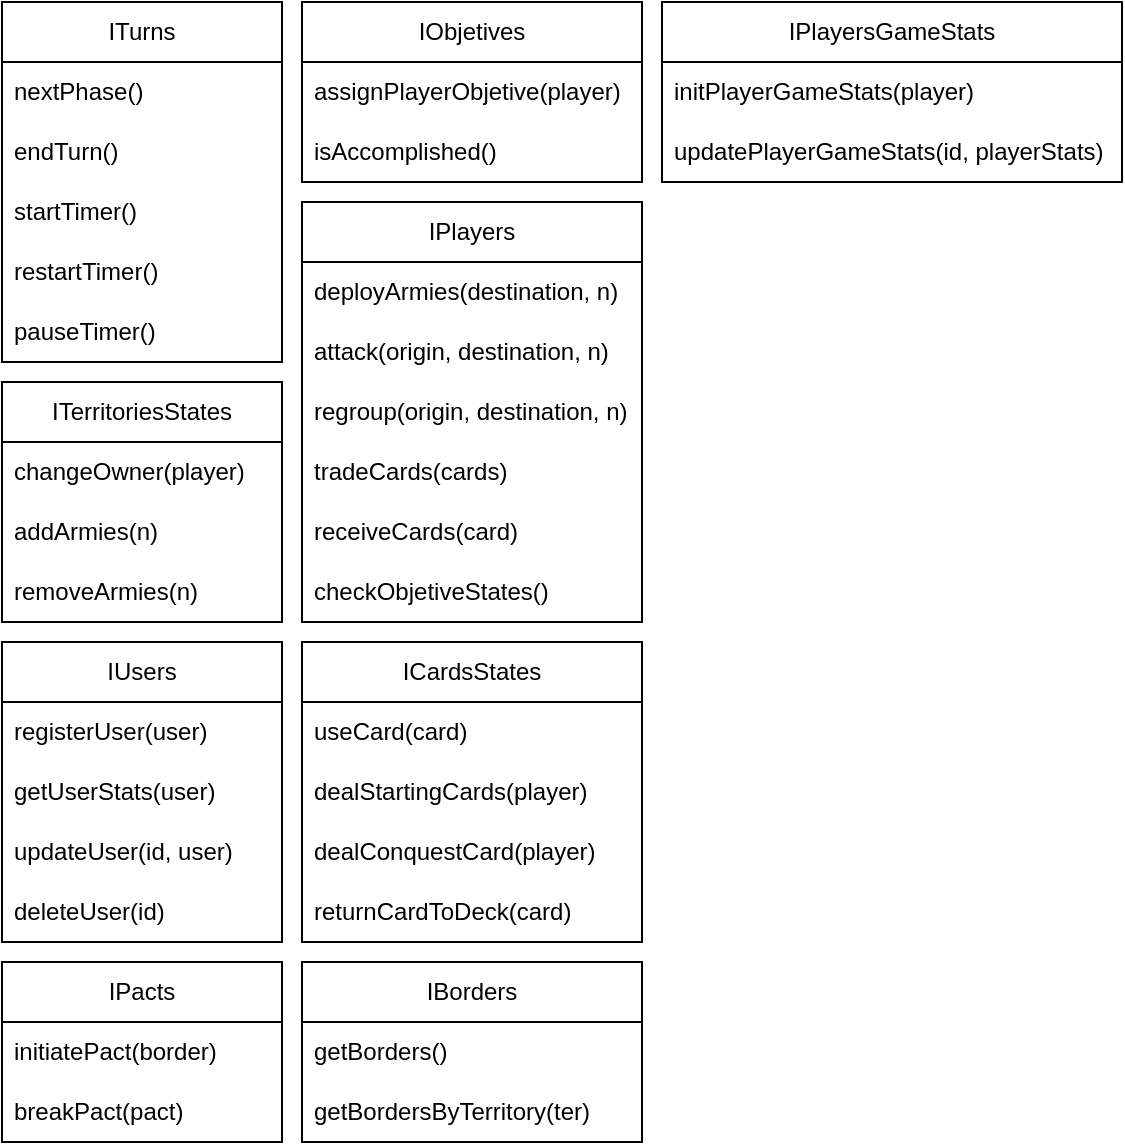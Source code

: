 <mxfile version="26.2.14">
  <diagram name="Página-1" id="KT-6p7VatEjcXvM4thRA">
    <mxGraphModel dx="1418" dy="760" grid="1" gridSize="10" guides="1" tooltips="1" connect="1" arrows="1" fold="1" page="1" pageScale="1" pageWidth="850" pageHeight="1100" math="0" shadow="0">
      <root>
        <mxCell id="0" />
        <mxCell id="1" parent="0" />
        <mxCell id="7hCInqQcYv10yngjsErc-11" value="IObjetives" style="swimlane;fontStyle=0;childLayout=stackLayout;horizontal=1;startSize=30;horizontalStack=0;resizeParent=1;resizeParentMax=0;resizeLast=0;collapsible=1;marginBottom=0;whiteSpace=wrap;html=1;" vertex="1" parent="1">
          <mxGeometry x="190" y="30" width="170" height="90" as="geometry" />
        </mxCell>
        <mxCell id="7hCInqQcYv10yngjsErc-12" value="assignPlayerObjetive(player)" style="text;strokeColor=none;fillColor=none;align=left;verticalAlign=middle;spacingLeft=4;spacingRight=4;overflow=hidden;points=[[0,0.5],[1,0.5]];portConstraint=eastwest;rotatable=0;whiteSpace=wrap;html=1;" vertex="1" parent="7hCInqQcYv10yngjsErc-11">
          <mxGeometry y="30" width="170" height="30" as="geometry" />
        </mxCell>
        <mxCell id="7hCInqQcYv10yngjsErc-13" value="isAccomplished()" style="text;strokeColor=none;fillColor=none;align=left;verticalAlign=middle;spacingLeft=4;spacingRight=4;overflow=hidden;points=[[0,0.5],[1,0.5]];portConstraint=eastwest;rotatable=0;whiteSpace=wrap;html=1;" vertex="1" parent="7hCInqQcYv10yngjsErc-11">
          <mxGeometry y="60" width="170" height="30" as="geometry" />
        </mxCell>
        <mxCell id="7hCInqQcYv10yngjsErc-14" value="IUsers" style="swimlane;fontStyle=0;childLayout=stackLayout;horizontal=1;startSize=30;horizontalStack=0;resizeParent=1;resizeParentMax=0;resizeLast=0;collapsible=1;marginBottom=0;whiteSpace=wrap;html=1;" vertex="1" parent="1">
          <mxGeometry x="40" y="350" width="140" height="150" as="geometry" />
        </mxCell>
        <mxCell id="7hCInqQcYv10yngjsErc-15" value="registerUser(user)" style="text;strokeColor=none;fillColor=none;align=left;verticalAlign=middle;spacingLeft=4;spacingRight=4;overflow=hidden;points=[[0,0.5],[1,0.5]];portConstraint=eastwest;rotatable=0;whiteSpace=wrap;html=1;" vertex="1" parent="7hCInqQcYv10yngjsErc-14">
          <mxGeometry y="30" width="140" height="30" as="geometry" />
        </mxCell>
        <mxCell id="7hCInqQcYv10yngjsErc-20" value="getUserStats(user)" style="text;strokeColor=none;fillColor=none;align=left;verticalAlign=middle;spacingLeft=4;spacingRight=4;overflow=hidden;points=[[0,0.5],[1,0.5]];portConstraint=eastwest;rotatable=0;whiteSpace=wrap;html=1;" vertex="1" parent="7hCInqQcYv10yngjsErc-14">
          <mxGeometry y="60" width="140" height="30" as="geometry" />
        </mxCell>
        <mxCell id="7hCInqQcYv10yngjsErc-16" value="updateUser(id, user)" style="text;strokeColor=none;fillColor=none;align=left;verticalAlign=middle;spacingLeft=4;spacingRight=4;overflow=hidden;points=[[0,0.5],[1,0.5]];portConstraint=eastwest;rotatable=0;whiteSpace=wrap;html=1;" vertex="1" parent="7hCInqQcYv10yngjsErc-14">
          <mxGeometry y="90" width="140" height="30" as="geometry" />
        </mxCell>
        <mxCell id="7hCInqQcYv10yngjsErc-19" value="deleteUser(id)" style="text;strokeColor=none;fillColor=none;align=left;verticalAlign=middle;spacingLeft=4;spacingRight=4;overflow=hidden;points=[[0,0.5],[1,0.5]];portConstraint=eastwest;rotatable=0;whiteSpace=wrap;html=1;" vertex="1" parent="7hCInqQcYv10yngjsErc-14">
          <mxGeometry y="120" width="140" height="30" as="geometry" />
        </mxCell>
        <mxCell id="7hCInqQcYv10yngjsErc-21" value="IPlayersGameStats" style="swimlane;fontStyle=0;childLayout=stackLayout;horizontal=1;startSize=30;horizontalStack=0;resizeParent=1;resizeParentMax=0;resizeLast=0;collapsible=1;marginBottom=0;whiteSpace=wrap;html=1;" vertex="1" parent="1">
          <mxGeometry x="370" y="30" width="230" height="90" as="geometry" />
        </mxCell>
        <mxCell id="7hCInqQcYv10yngjsErc-22" value="initPlayerGameStats(player)" style="text;strokeColor=none;fillColor=none;align=left;verticalAlign=middle;spacingLeft=4;spacingRight=4;overflow=hidden;points=[[0,0.5],[1,0.5]];portConstraint=eastwest;rotatable=0;whiteSpace=wrap;html=1;" vertex="1" parent="7hCInqQcYv10yngjsErc-21">
          <mxGeometry y="30" width="230" height="30" as="geometry" />
        </mxCell>
        <mxCell id="7hCInqQcYv10yngjsErc-26" value="updatePlayerGameStats(id, playerStats)" style="text;strokeColor=none;fillColor=none;align=left;verticalAlign=middle;spacingLeft=4;spacingRight=4;overflow=hidden;points=[[0,0.5],[1,0.5]];portConstraint=eastwest;rotatable=0;whiteSpace=wrap;html=1;" vertex="1" parent="7hCInqQcYv10yngjsErc-21">
          <mxGeometry y="60" width="230" height="30" as="geometry" />
        </mxCell>
        <mxCell id="7hCInqQcYv10yngjsErc-32" value="IPlayers" style="swimlane;fontStyle=0;childLayout=stackLayout;horizontal=1;startSize=30;horizontalStack=0;resizeParent=1;resizeParentMax=0;resizeLast=0;collapsible=1;marginBottom=0;whiteSpace=wrap;html=1;" vertex="1" parent="1">
          <mxGeometry x="190" y="130" width="170" height="210" as="geometry" />
        </mxCell>
        <mxCell id="7hCInqQcYv10yngjsErc-33" value="deployArmies(destination, n)" style="text;strokeColor=none;fillColor=none;align=left;verticalAlign=middle;spacingLeft=4;spacingRight=4;overflow=hidden;points=[[0,0.5],[1,0.5]];portConstraint=eastwest;rotatable=0;whiteSpace=wrap;html=1;" vertex="1" parent="7hCInqQcYv10yngjsErc-32">
          <mxGeometry y="30" width="170" height="30" as="geometry" />
        </mxCell>
        <mxCell id="7hCInqQcYv10yngjsErc-34" value="attack(origin, destination, n)" style="text;strokeColor=none;fillColor=none;align=left;verticalAlign=middle;spacingLeft=4;spacingRight=4;overflow=hidden;points=[[0,0.5],[1,0.5]];portConstraint=eastwest;rotatable=0;whiteSpace=wrap;html=1;" vertex="1" parent="7hCInqQcYv10yngjsErc-32">
          <mxGeometry y="60" width="170" height="30" as="geometry" />
        </mxCell>
        <mxCell id="7hCInqQcYv10yngjsErc-35" value="regroup(origin, destination, n)" style="text;strokeColor=none;fillColor=none;align=left;verticalAlign=middle;spacingLeft=4;spacingRight=4;overflow=hidden;points=[[0,0.5],[1,0.5]];portConstraint=eastwest;rotatable=0;whiteSpace=wrap;html=1;" vertex="1" parent="7hCInqQcYv10yngjsErc-32">
          <mxGeometry y="90" width="170" height="30" as="geometry" />
        </mxCell>
        <mxCell id="7hCInqQcYv10yngjsErc-36" value="tradeCards(cards)" style="text;strokeColor=none;fillColor=none;align=left;verticalAlign=middle;spacingLeft=4;spacingRight=4;overflow=hidden;points=[[0,0.5],[1,0.5]];portConstraint=eastwest;rotatable=0;whiteSpace=wrap;html=1;" vertex="1" parent="7hCInqQcYv10yngjsErc-32">
          <mxGeometry y="120" width="170" height="30" as="geometry" />
        </mxCell>
        <mxCell id="7hCInqQcYv10yngjsErc-37" value="receiveCards(card)" style="text;strokeColor=none;fillColor=none;align=left;verticalAlign=middle;spacingLeft=4;spacingRight=4;overflow=hidden;points=[[0,0.5],[1,0.5]];portConstraint=eastwest;rotatable=0;whiteSpace=wrap;html=1;" vertex="1" parent="7hCInqQcYv10yngjsErc-32">
          <mxGeometry y="150" width="170" height="30" as="geometry" />
        </mxCell>
        <mxCell id="7hCInqQcYv10yngjsErc-38" value="checkObjetiveStates()" style="text;strokeColor=none;fillColor=none;align=left;verticalAlign=middle;spacingLeft=4;spacingRight=4;overflow=hidden;points=[[0,0.5],[1,0.5]];portConstraint=eastwest;rotatable=0;whiteSpace=wrap;html=1;" vertex="1" parent="7hCInqQcYv10yngjsErc-32">
          <mxGeometry y="180" width="170" height="30" as="geometry" />
        </mxCell>
        <mxCell id="7hCInqQcYv10yngjsErc-46" value="IBorders" style="swimlane;fontStyle=0;childLayout=stackLayout;horizontal=1;startSize=30;horizontalStack=0;resizeParent=1;resizeParentMax=0;resizeLast=0;collapsible=1;marginBottom=0;whiteSpace=wrap;html=1;" vertex="1" parent="1">
          <mxGeometry x="190" y="510" width="170" height="90" as="geometry" />
        </mxCell>
        <mxCell id="7hCInqQcYv10yngjsErc-47" value="getBorders()" style="text;strokeColor=none;fillColor=none;align=left;verticalAlign=middle;spacingLeft=4;spacingRight=4;overflow=hidden;points=[[0,0.5],[1,0.5]];portConstraint=eastwest;rotatable=0;whiteSpace=wrap;html=1;" vertex="1" parent="7hCInqQcYv10yngjsErc-46">
          <mxGeometry y="30" width="170" height="30" as="geometry" />
        </mxCell>
        <mxCell id="7hCInqQcYv10yngjsErc-50" value="getBordersByTerritory(ter)" style="text;strokeColor=none;fillColor=none;align=left;verticalAlign=middle;spacingLeft=4;spacingRight=4;overflow=hidden;points=[[0,0.5],[1,0.5]];portConstraint=eastwest;rotatable=0;whiteSpace=wrap;html=1;" vertex="1" parent="7hCInqQcYv10yngjsErc-46">
          <mxGeometry y="60" width="170" height="30" as="geometry" />
        </mxCell>
        <mxCell id="7hCInqQcYv10yngjsErc-51" value="ITerritoriesStates" style="swimlane;fontStyle=0;childLayout=stackLayout;horizontal=1;startSize=30;horizontalStack=0;resizeParent=1;resizeParentMax=0;resizeLast=0;collapsible=1;marginBottom=0;whiteSpace=wrap;html=1;" vertex="1" parent="1">
          <mxGeometry x="40" y="220" width="140" height="120" as="geometry" />
        </mxCell>
        <mxCell id="7hCInqQcYv10yngjsErc-52" value="changeOwner(player)" style="text;strokeColor=none;fillColor=none;align=left;verticalAlign=middle;spacingLeft=4;spacingRight=4;overflow=hidden;points=[[0,0.5],[1,0.5]];portConstraint=eastwest;rotatable=0;whiteSpace=wrap;html=1;" vertex="1" parent="7hCInqQcYv10yngjsErc-51">
          <mxGeometry y="30" width="140" height="30" as="geometry" />
        </mxCell>
        <mxCell id="7hCInqQcYv10yngjsErc-53" value="addArmies(n)" style="text;strokeColor=none;fillColor=none;align=left;verticalAlign=middle;spacingLeft=4;spacingRight=4;overflow=hidden;points=[[0,0.5],[1,0.5]];portConstraint=eastwest;rotatable=0;whiteSpace=wrap;html=1;" vertex="1" parent="7hCInqQcYv10yngjsErc-51">
          <mxGeometry y="60" width="140" height="30" as="geometry" />
        </mxCell>
        <mxCell id="7hCInqQcYv10yngjsErc-54" value="removeArmies(n)" style="text;strokeColor=none;fillColor=none;align=left;verticalAlign=middle;spacingLeft=4;spacingRight=4;overflow=hidden;points=[[0,0.5],[1,0.5]];portConstraint=eastwest;rotatable=0;whiteSpace=wrap;html=1;" vertex="1" parent="7hCInqQcYv10yngjsErc-51">
          <mxGeometry y="90" width="140" height="30" as="geometry" />
        </mxCell>
        <mxCell id="7hCInqQcYv10yngjsErc-55" value="IPacts" style="swimlane;fontStyle=0;childLayout=stackLayout;horizontal=1;startSize=30;horizontalStack=0;resizeParent=1;resizeParentMax=0;resizeLast=0;collapsible=1;marginBottom=0;whiteSpace=wrap;html=1;" vertex="1" parent="1">
          <mxGeometry x="40" y="510" width="140" height="90" as="geometry" />
        </mxCell>
        <mxCell id="7hCInqQcYv10yngjsErc-56" value="initiatePact(border)" style="text;strokeColor=none;fillColor=none;align=left;verticalAlign=middle;spacingLeft=4;spacingRight=4;overflow=hidden;points=[[0,0.5],[1,0.5]];portConstraint=eastwest;rotatable=0;whiteSpace=wrap;html=1;" vertex="1" parent="7hCInqQcYv10yngjsErc-55">
          <mxGeometry y="30" width="140" height="30" as="geometry" />
        </mxCell>
        <mxCell id="7hCInqQcYv10yngjsErc-57" value="breakPact(pact)" style="text;strokeColor=none;fillColor=none;align=left;verticalAlign=middle;spacingLeft=4;spacingRight=4;overflow=hidden;points=[[0,0.5],[1,0.5]];portConstraint=eastwest;rotatable=0;whiteSpace=wrap;html=1;" vertex="1" parent="7hCInqQcYv10yngjsErc-55">
          <mxGeometry y="60" width="140" height="30" as="geometry" />
        </mxCell>
        <mxCell id="7hCInqQcYv10yngjsErc-58" value="ICardsStates" style="swimlane;fontStyle=0;childLayout=stackLayout;horizontal=1;startSize=30;horizontalStack=0;resizeParent=1;resizeParentMax=0;resizeLast=0;collapsible=1;marginBottom=0;whiteSpace=wrap;html=1;" vertex="1" parent="1">
          <mxGeometry x="190" y="350" width="170" height="150" as="geometry" />
        </mxCell>
        <mxCell id="7hCInqQcYv10yngjsErc-60" value="useCard(card)" style="text;strokeColor=none;fillColor=none;align=left;verticalAlign=middle;spacingLeft=4;spacingRight=4;overflow=hidden;points=[[0,0.5],[1,0.5]];portConstraint=eastwest;rotatable=0;whiteSpace=wrap;html=1;" vertex="1" parent="7hCInqQcYv10yngjsErc-58">
          <mxGeometry y="30" width="170" height="30" as="geometry" />
        </mxCell>
        <mxCell id="7hCInqQcYv10yngjsErc-59" value="dealStartingCards(player)" style="text;strokeColor=none;fillColor=none;align=left;verticalAlign=middle;spacingLeft=4;spacingRight=4;overflow=hidden;points=[[0,0.5],[1,0.5]];portConstraint=eastwest;rotatable=0;whiteSpace=wrap;html=1;" vertex="1" parent="7hCInqQcYv10yngjsErc-58">
          <mxGeometry y="60" width="170" height="30" as="geometry" />
        </mxCell>
        <mxCell id="7hCInqQcYv10yngjsErc-61" value="dealConquestCard(player)" style="text;strokeColor=none;fillColor=none;align=left;verticalAlign=middle;spacingLeft=4;spacingRight=4;overflow=hidden;points=[[0,0.5],[1,0.5]];portConstraint=eastwest;rotatable=0;whiteSpace=wrap;html=1;" vertex="1" parent="7hCInqQcYv10yngjsErc-58">
          <mxGeometry y="90" width="170" height="30" as="geometry" />
        </mxCell>
        <mxCell id="7hCInqQcYv10yngjsErc-62" value="returnCardToDeck(card)" style="text;strokeColor=none;fillColor=none;align=left;verticalAlign=middle;spacingLeft=4;spacingRight=4;overflow=hidden;points=[[0,0.5],[1,0.5]];portConstraint=eastwest;rotatable=0;whiteSpace=wrap;html=1;" vertex="1" parent="7hCInqQcYv10yngjsErc-58">
          <mxGeometry y="120" width="170" height="30" as="geometry" />
        </mxCell>
        <mxCell id="7hCInqQcYv10yngjsErc-63" value="ITurns" style="swimlane;fontStyle=0;childLayout=stackLayout;horizontal=1;startSize=30;horizontalStack=0;resizeParent=1;resizeParentMax=0;resizeLast=0;collapsible=1;marginBottom=0;whiteSpace=wrap;html=1;" vertex="1" parent="1">
          <mxGeometry x="40" y="30" width="140" height="180" as="geometry" />
        </mxCell>
        <mxCell id="7hCInqQcYv10yngjsErc-65" value="nextPhase()" style="text;strokeColor=none;fillColor=none;align=left;verticalAlign=middle;spacingLeft=4;spacingRight=4;overflow=hidden;points=[[0,0.5],[1,0.5]];portConstraint=eastwest;rotatable=0;whiteSpace=wrap;html=1;" vertex="1" parent="7hCInqQcYv10yngjsErc-63">
          <mxGeometry y="30" width="140" height="30" as="geometry" />
        </mxCell>
        <mxCell id="7hCInqQcYv10yngjsErc-66" value="endTurn()" style="text;strokeColor=none;fillColor=none;align=left;verticalAlign=middle;spacingLeft=4;spacingRight=4;overflow=hidden;points=[[0,0.5],[1,0.5]];portConstraint=eastwest;rotatable=0;whiteSpace=wrap;html=1;" vertex="1" parent="7hCInqQcYv10yngjsErc-63">
          <mxGeometry y="60" width="140" height="30" as="geometry" />
        </mxCell>
        <mxCell id="7hCInqQcYv10yngjsErc-67" value="startTimer()" style="text;strokeColor=none;fillColor=none;align=left;verticalAlign=middle;spacingLeft=4;spacingRight=4;overflow=hidden;points=[[0,0.5],[1,0.5]];portConstraint=eastwest;rotatable=0;whiteSpace=wrap;html=1;" vertex="1" parent="7hCInqQcYv10yngjsErc-63">
          <mxGeometry y="90" width="140" height="30" as="geometry" />
        </mxCell>
        <mxCell id="7hCInqQcYv10yngjsErc-68" value="restartTimer()" style="text;strokeColor=none;fillColor=none;align=left;verticalAlign=middle;spacingLeft=4;spacingRight=4;overflow=hidden;points=[[0,0.5],[1,0.5]];portConstraint=eastwest;rotatable=0;whiteSpace=wrap;html=1;" vertex="1" parent="7hCInqQcYv10yngjsErc-63">
          <mxGeometry y="120" width="140" height="30" as="geometry" />
        </mxCell>
        <mxCell id="7hCInqQcYv10yngjsErc-64" value="pauseTimer()" style="text;strokeColor=none;fillColor=none;align=left;verticalAlign=middle;spacingLeft=4;spacingRight=4;overflow=hidden;points=[[0,0.5],[1,0.5]];portConstraint=eastwest;rotatable=0;whiteSpace=wrap;html=1;" vertex="1" parent="7hCInqQcYv10yngjsErc-63">
          <mxGeometry y="150" width="140" height="30" as="geometry" />
        </mxCell>
      </root>
    </mxGraphModel>
  </diagram>
</mxfile>
